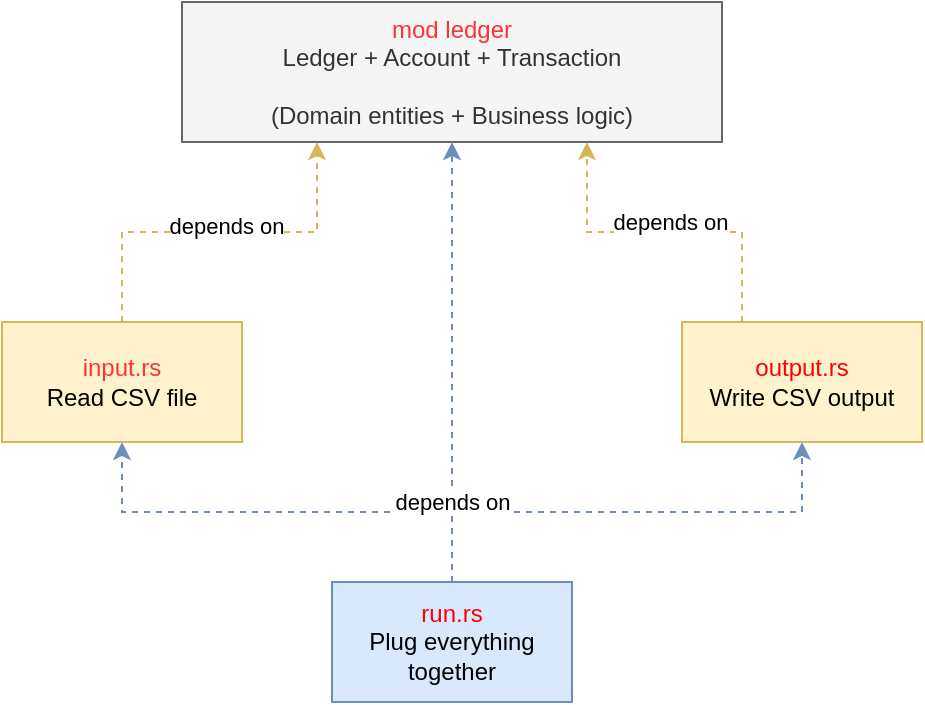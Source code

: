 <mxfile version="17.2.1" type="device"><diagram id="2r-EWtIRSusuzWdg86CB" name="Page-1"><mxGraphModel dx="946" dy="640" grid="1" gridSize="10" guides="1" tooltips="1" connect="1" arrows="1" fold="1" page="1" pageScale="1" pageWidth="850" pageHeight="1100" math="0" shadow="0"><root><mxCell id="0"/><mxCell id="1" parent="0"/><mxCell id="IRAAYCyDunEz3sdqByWb-1" value="&lt;font color=&quot;#FF3333&quot;&gt;mod ledger&lt;/font&gt;&lt;br&gt;&lt;div&gt;Ledger + Account + Transaction&lt;br&gt;&lt;/div&gt;&lt;div&gt;&lt;br&gt;&lt;/div&gt;&lt;div&gt;(Domain entities + Business logic)&lt;br&gt;&lt;/div&gt;" style="rounded=0;whiteSpace=wrap;html=1;fillColor=#f5f5f5;fontColor=#333333;strokeColor=#666666;" parent="1" vertex="1"><mxGeometry x="230" y="90" width="270" height="70" as="geometry"/></mxCell><mxCell id="IRAAYCyDunEz3sdqByWb-4" style="edgeStyle=orthogonalEdgeStyle;rounded=0;orthogonalLoop=1;jettySize=auto;html=1;exitX=0.5;exitY=0;exitDx=0;exitDy=0;entryX=0.25;entryY=1;entryDx=0;entryDy=0;fontColor=#FF0000;dashed=1;fillColor=#fff2cc;strokeColor=#d6b656;" parent="1" source="IRAAYCyDunEz3sdqByWb-2" target="IRAAYCyDunEz3sdqByWb-1" edge="1"><mxGeometry relative="1" as="geometry"/></mxCell><mxCell id="IRAAYCyDunEz3sdqByWb-5" value="depends on" style="edgeLabel;html=1;align=center;verticalAlign=middle;resizable=0;points=[];fontColor=#000000;" parent="IRAAYCyDunEz3sdqByWb-4" vertex="1" connectable="0"><mxGeometry x="-0.184" y="3" relative="1" as="geometry"><mxPoint x="20" as="offset"/></mxGeometry></mxCell><mxCell id="IRAAYCyDunEz3sdqByWb-2" value="&lt;font color=&quot;#FF3333&quot;&gt;input.rs&lt;/font&gt;&lt;br&gt;&lt;div&gt;Read CSV file&lt;/div&gt;" style="rounded=0;whiteSpace=wrap;html=1;fillColor=#fff2cc;strokeColor=#d6b656;" parent="1" vertex="1"><mxGeometry x="140" y="250" width="120" height="60" as="geometry"/></mxCell><mxCell id="IRAAYCyDunEz3sdqByWb-6" style="edgeStyle=orthogonalEdgeStyle;rounded=0;orthogonalLoop=1;jettySize=auto;html=1;exitX=0.25;exitY=0;exitDx=0;exitDy=0;entryX=0.75;entryY=1;entryDx=0;entryDy=0;dashed=1;fontColor=#000000;fillColor=#fff2cc;strokeColor=#d6b656;" parent="1" source="IRAAYCyDunEz3sdqByWb-3" target="IRAAYCyDunEz3sdqByWb-1" edge="1"><mxGeometry relative="1" as="geometry"/></mxCell><mxCell id="IRAAYCyDunEz3sdqByWb-7" value="depends on" style="edgeLabel;html=1;align=center;verticalAlign=middle;resizable=0;points=[];fontColor=#000000;" parent="IRAAYCyDunEz3sdqByWb-6" vertex="1" connectable="0"><mxGeometry x="-0.033" y="2" relative="1" as="geometry"><mxPoint y="-7" as="offset"/></mxGeometry></mxCell><mxCell id="IRAAYCyDunEz3sdqByWb-3" value="&lt;font color=&quot;#FF0000&quot;&gt;output.rs&lt;/font&gt;&lt;br&gt;&lt;div&gt;Write CSV output&lt;/div&gt;" style="rounded=0;whiteSpace=wrap;html=1;fillColor=#fff2cc;strokeColor=#d6b656;" parent="1" vertex="1"><mxGeometry x="480" y="250" width="120" height="60" as="geometry"/></mxCell><mxCell id="Pqj1S2fBgDG2d2Q7OycS-2" style="edgeStyle=orthogonalEdgeStyle;rounded=0;orthogonalLoop=1;jettySize=auto;html=1;exitX=0.5;exitY=0;exitDx=0;exitDy=0;entryX=0.5;entryY=1;entryDx=0;entryDy=0;dashed=1;fillColor=#dae8fc;strokeColor=#6c8ebf;" edge="1" parent="1" source="Pqj1S2fBgDG2d2Q7OycS-1" target="IRAAYCyDunEz3sdqByWb-3"><mxGeometry relative="1" as="geometry"/></mxCell><mxCell id="Pqj1S2fBgDG2d2Q7OycS-3" style="edgeStyle=orthogonalEdgeStyle;rounded=0;orthogonalLoop=1;jettySize=auto;html=1;exitX=0.5;exitY=0;exitDx=0;exitDy=0;entryX=0.5;entryY=1;entryDx=0;entryDy=0;dashed=1;fillColor=#dae8fc;strokeColor=#6c8ebf;" edge="1" parent="1" source="Pqj1S2fBgDG2d2Q7OycS-1" target="IRAAYCyDunEz3sdqByWb-1"><mxGeometry relative="1" as="geometry"/></mxCell><mxCell id="Pqj1S2fBgDG2d2Q7OycS-4" style="edgeStyle=orthogonalEdgeStyle;rounded=0;orthogonalLoop=1;jettySize=auto;html=1;exitX=0.5;exitY=0;exitDx=0;exitDy=0;entryX=0.5;entryY=1;entryDx=0;entryDy=0;dashed=1;fillColor=#dae8fc;strokeColor=#6c8ebf;" edge="1" parent="1" source="Pqj1S2fBgDG2d2Q7OycS-1" target="IRAAYCyDunEz3sdqByWb-2"><mxGeometry relative="1" as="geometry"/></mxCell><mxCell id="Pqj1S2fBgDG2d2Q7OycS-1" value="&lt;font color=&quot;#FF0000&quot;&gt;run.rs&lt;/font&gt;&lt;br&gt;&lt;div&gt;Plug everything together&lt;br&gt;&lt;/div&gt;" style="rounded=0;whiteSpace=wrap;html=1;fillColor=#dae8fc;strokeColor=#6c8ebf;" vertex="1" parent="1"><mxGeometry x="305" y="380" width="120" height="60" as="geometry"/></mxCell><mxCell id="Pqj1S2fBgDG2d2Q7OycS-5" value="depends on" style="edgeLabel;html=1;align=center;verticalAlign=middle;resizable=0;points=[];fontColor=#000000;" vertex="1" connectable="0" parent="1"><mxGeometry x="365" y="340" as="geometry"/></mxCell></root></mxGraphModel></diagram></mxfile>